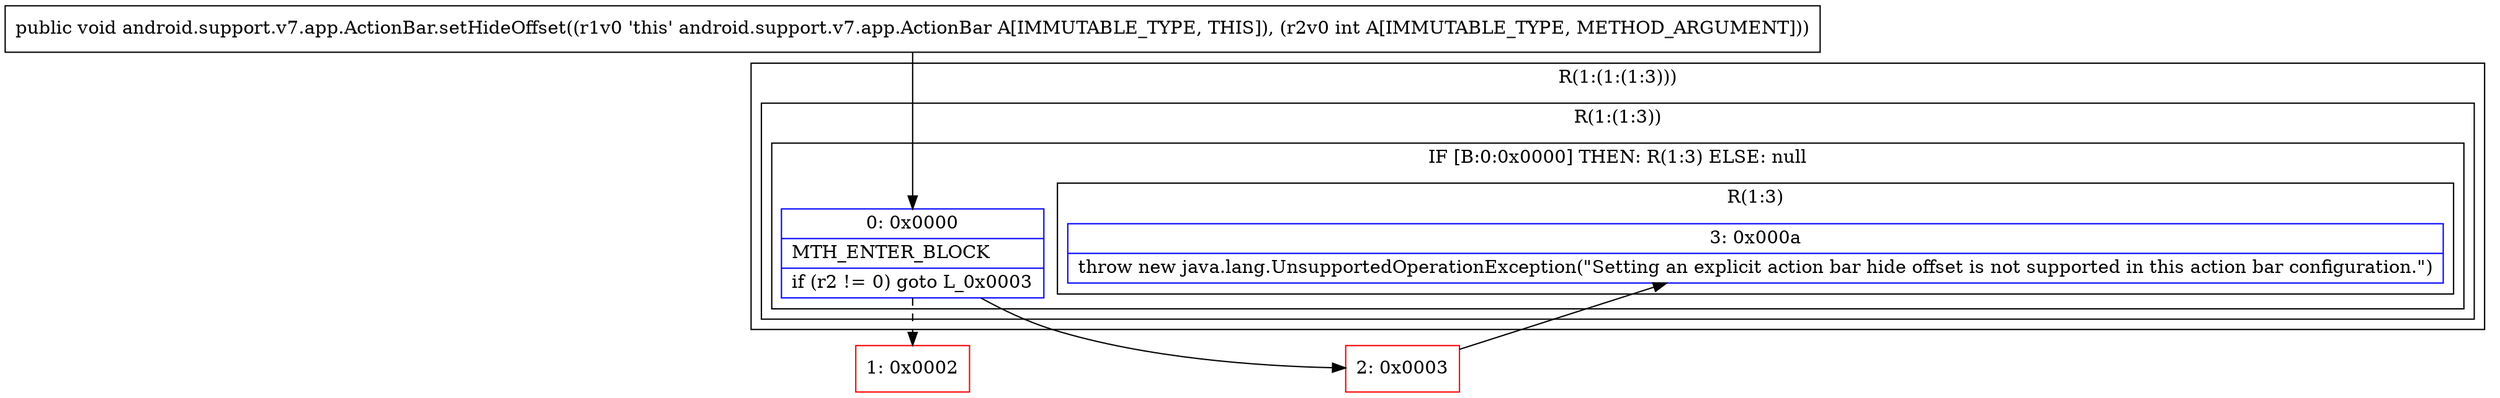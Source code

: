 digraph "CFG forandroid.support.v7.app.ActionBar.setHideOffset(I)V" {
subgraph cluster_Region_1492696751 {
label = "R(1:(1:(1:3)))";
node [shape=record,color=blue];
subgraph cluster_Region_729391234 {
label = "R(1:(1:3))";
node [shape=record,color=blue];
subgraph cluster_IfRegion_523663955 {
label = "IF [B:0:0x0000] THEN: R(1:3) ELSE: null";
node [shape=record,color=blue];
Node_0 [shape=record,label="{0\:\ 0x0000|MTH_ENTER_BLOCK\l|if (r2 != 0) goto L_0x0003\l}"];
subgraph cluster_Region_1269814935 {
label = "R(1:3)";
node [shape=record,color=blue];
Node_3 [shape=record,label="{3\:\ 0x000a|throw new java.lang.UnsupportedOperationException(\"Setting an explicit action bar hide offset is not supported in this action bar configuration.\")\l}"];
}
}
}
}
Node_1 [shape=record,color=red,label="{1\:\ 0x0002}"];
Node_2 [shape=record,color=red,label="{2\:\ 0x0003}"];
MethodNode[shape=record,label="{public void android.support.v7.app.ActionBar.setHideOffset((r1v0 'this' android.support.v7.app.ActionBar A[IMMUTABLE_TYPE, THIS]), (r2v0 int A[IMMUTABLE_TYPE, METHOD_ARGUMENT])) }"];
MethodNode -> Node_0;
Node_0 -> Node_1[style=dashed];
Node_0 -> Node_2;
Node_2 -> Node_3;
}

